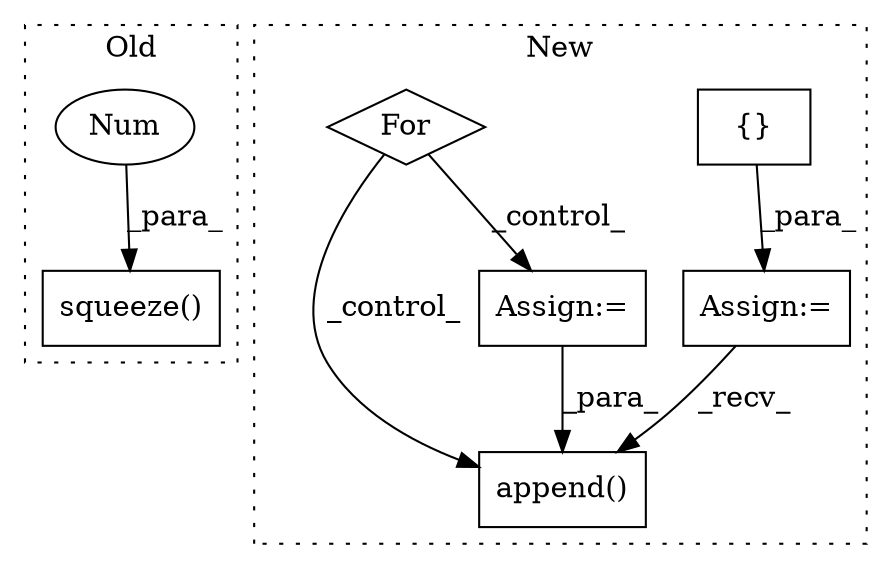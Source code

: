 digraph G {
subgraph cluster0 {
1 [label="squeeze()" a="75" s="10813,10844" l="29,1" shape="box"];
3 [label="Num" a="76" s="10842" l="2" shape="ellipse"];
label = "Old";
style="dotted";
}
subgraph cluster1 {
2 [label="{}" a="59" s="11706,11706" l="2,1" shape="box"];
4 [label="Assign:=" a="68" s="11703" l="3" shape="box"];
5 [label="append()" a="75" s="12104,12124" l="16,1" shape="box"];
6 [label="For" a="107" s="11847,11870" l="4,14" shape="diamond"];
7 [label="Assign:=" a="68" s="11928" l="3" shape="box"];
label = "New";
style="dotted";
}
2 -> 4 [label="_para_"];
3 -> 1 [label="_para_"];
4 -> 5 [label="_recv_"];
6 -> 7 [label="_control_"];
6 -> 5 [label="_control_"];
7 -> 5 [label="_para_"];
}